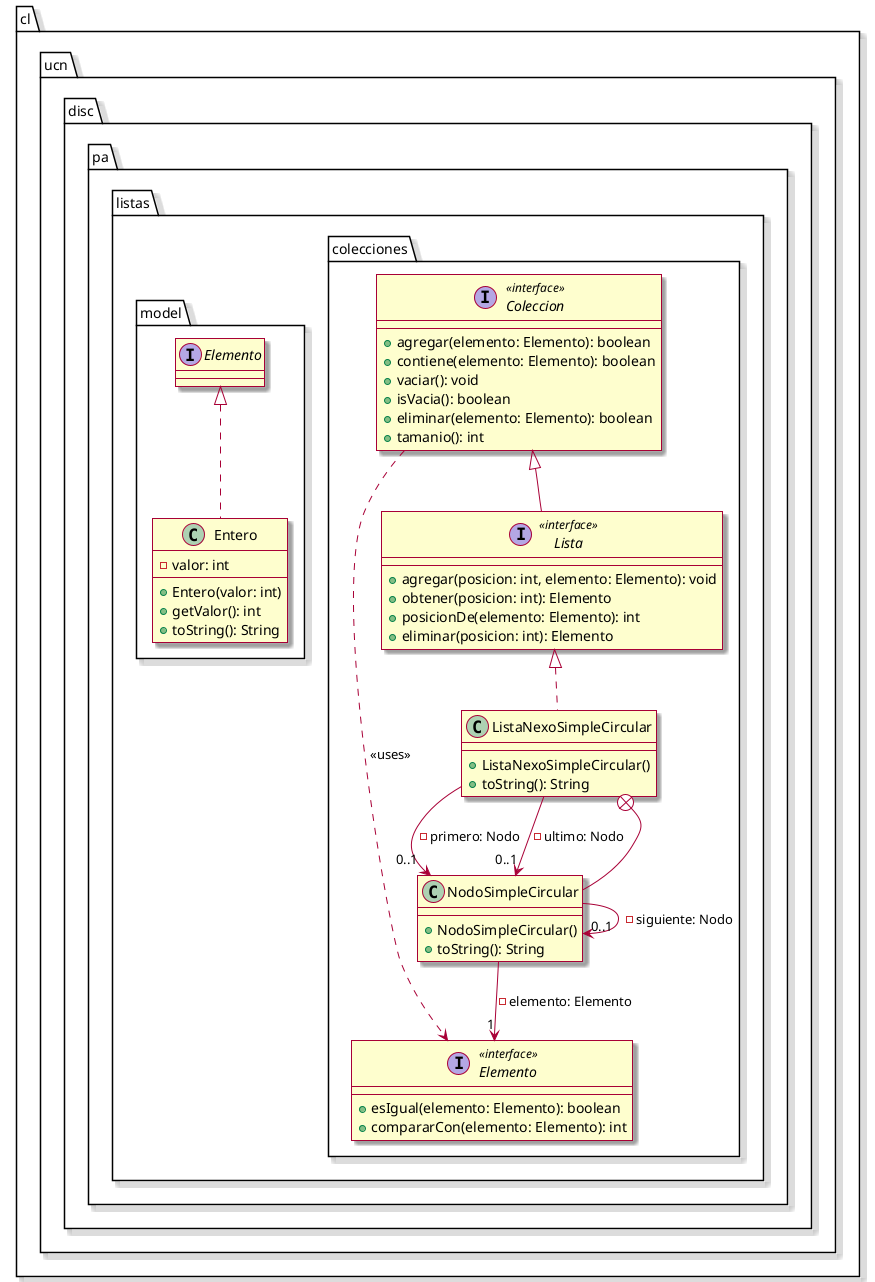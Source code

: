 @startuml
' left to right direction
' hide empty members
skin rose

package cl.ucn.disc.pa.listas {

    package colecciones {

        interface Elemento <<interface>> {
            + esIgual(elemento: Elemento): boolean
            + compararCon(elemento: Elemento): int
        }

        interface Coleccion <<interface>> {
            + agregar(elemento: Elemento): boolean
            + contiene(elemento: Elemento): boolean
            + vaciar(): void
            + isVacia(): boolean
            + eliminar(elemento: Elemento): boolean
            + tamanio(): int
        }
        Coleccion ..> Elemento: <<uses>>

        interface Lista <<interface>> extends Coleccion {
            + agregar(posicion: int, elemento: Elemento): void
            + obtener(posicion: int): Elemento
            + posicionDe(elemento: Elemento): int
            + eliminar(posicion: int): Elemento
        }

        class NodoSimpleCircular {
            + NodoSimpleCircular()
            + toString(): String
        }
        NodoSimpleCircular --> "1" Elemento: - elemento: Elemento
        NodoSimpleCircular --> "0..1" NodoSimpleCircular: - siguiente: Nodo

        class ListaNexoSimpleCircular implements Lista {
            + ListaNexoSimpleCircular()
            + toString(): String
        }
        ListaNexoSimpleCircular --> "0..1" NodoSimpleCircular: - primero: Nodo
        ListaNexoSimpleCircular --> "0..1" NodoSimpleCircular: - ultimo: Nodo
        ListaNexoSimpleCircular +-- NodoSimpleCircular

        /'
        class ListaNexoDobleCircular implements Lista {
            + ListaNexoDobleCircular()
        }
        ListaNexoDobleCircular --> "0..1" NodoDoble: - cabeza: Nodo
        ListaNexoDobleCircular --> "0..1" NodoDoble: - cola: Nodo
        '/
    }

    package model {

        class Entero implements Elemento {
            - valor: int
            + Entero(valor: int)
            + getValor(): int
            + toString(): String
        }

    }

}




@enduml
